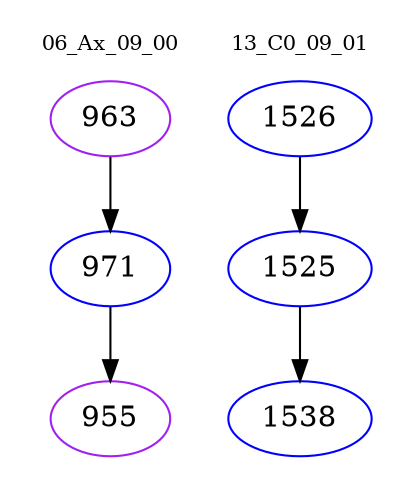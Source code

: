 digraph{
subgraph cluster_0 {
color = white
label = "06_Ax_09_00";
fontsize=10;
T0_963 [label="963", color="purple"]
T0_963 -> T0_971 [color="black"]
T0_971 [label="971", color="blue"]
T0_971 -> T0_955 [color="black"]
T0_955 [label="955", color="purple"]
}
subgraph cluster_1 {
color = white
label = "13_C0_09_01";
fontsize=10;
T1_1526 [label="1526", color="blue"]
T1_1526 -> T1_1525 [color="black"]
T1_1525 [label="1525", color="blue"]
T1_1525 -> T1_1538 [color="black"]
T1_1538 [label="1538", color="blue"]
}
}
